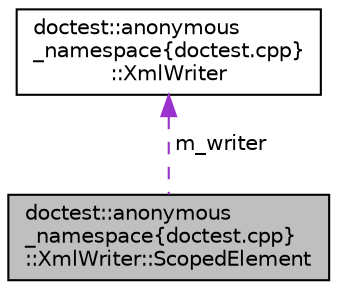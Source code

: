 digraph "doctest::anonymous_namespace{doctest.cpp}::XmlWriter::ScopedElement"
{
 // LATEX_PDF_SIZE
  edge [fontname="Helvetica",fontsize="10",labelfontname="Helvetica",labelfontsize="10"];
  node [fontname="Helvetica",fontsize="10",shape=record];
  Node1 [label="doctest::anonymous\l_namespace\{doctest.cpp\}\l::XmlWriter::ScopedElement",height=0.2,width=0.4,color="black", fillcolor="grey75", style="filled", fontcolor="black",tooltip=" "];
  Node2 -> Node1 [dir="back",color="darkorchid3",fontsize="10",style="dashed",label=" m_writer" ,fontname="Helvetica"];
  Node2 [label="doctest::anonymous\l_namespace\{doctest.cpp\}\l::XmlWriter",height=0.2,width=0.4,color="black", fillcolor="white", style="filled",URL="$classdoctest_1_1anonymous__namespace_02doctest_8cpp_03_1_1_xml_writer.html",tooltip=" "];
}
